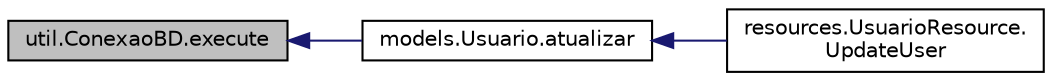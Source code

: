 digraph "util.ConexaoBD.execute"
{
  edge [fontname="Helvetica",fontsize="10",labelfontname="Helvetica",labelfontsize="10"];
  node [fontname="Helvetica",fontsize="10",shape=record];
  rankdir="LR";
  Node11 [label="util.ConexaoBD.execute",height=0.2,width=0.4,color="black", fillcolor="grey75", style="filled", fontcolor="black"];
  Node11 -> Node12 [dir="back",color="midnightblue",fontsize="10",style="solid",fontname="Helvetica"];
  Node12 [label="models.Usuario.atualizar",height=0.2,width=0.4,color="black", fillcolor="white", style="filled",URL="$classmodels_1_1_usuario.html#a8abbb5ba55e9d96c8a0e4e94c3ad2fcd"];
  Node12 -> Node13 [dir="back",color="midnightblue",fontsize="10",style="solid",fontname="Helvetica"];
  Node13 [label="resources.UsuarioResource.\lUpdateUser",height=0.2,width=0.4,color="black", fillcolor="white", style="filled",URL="$classresources_1_1_usuario_resource.html#ac69671fef719260645b8b70a656f5ebf"];
}
